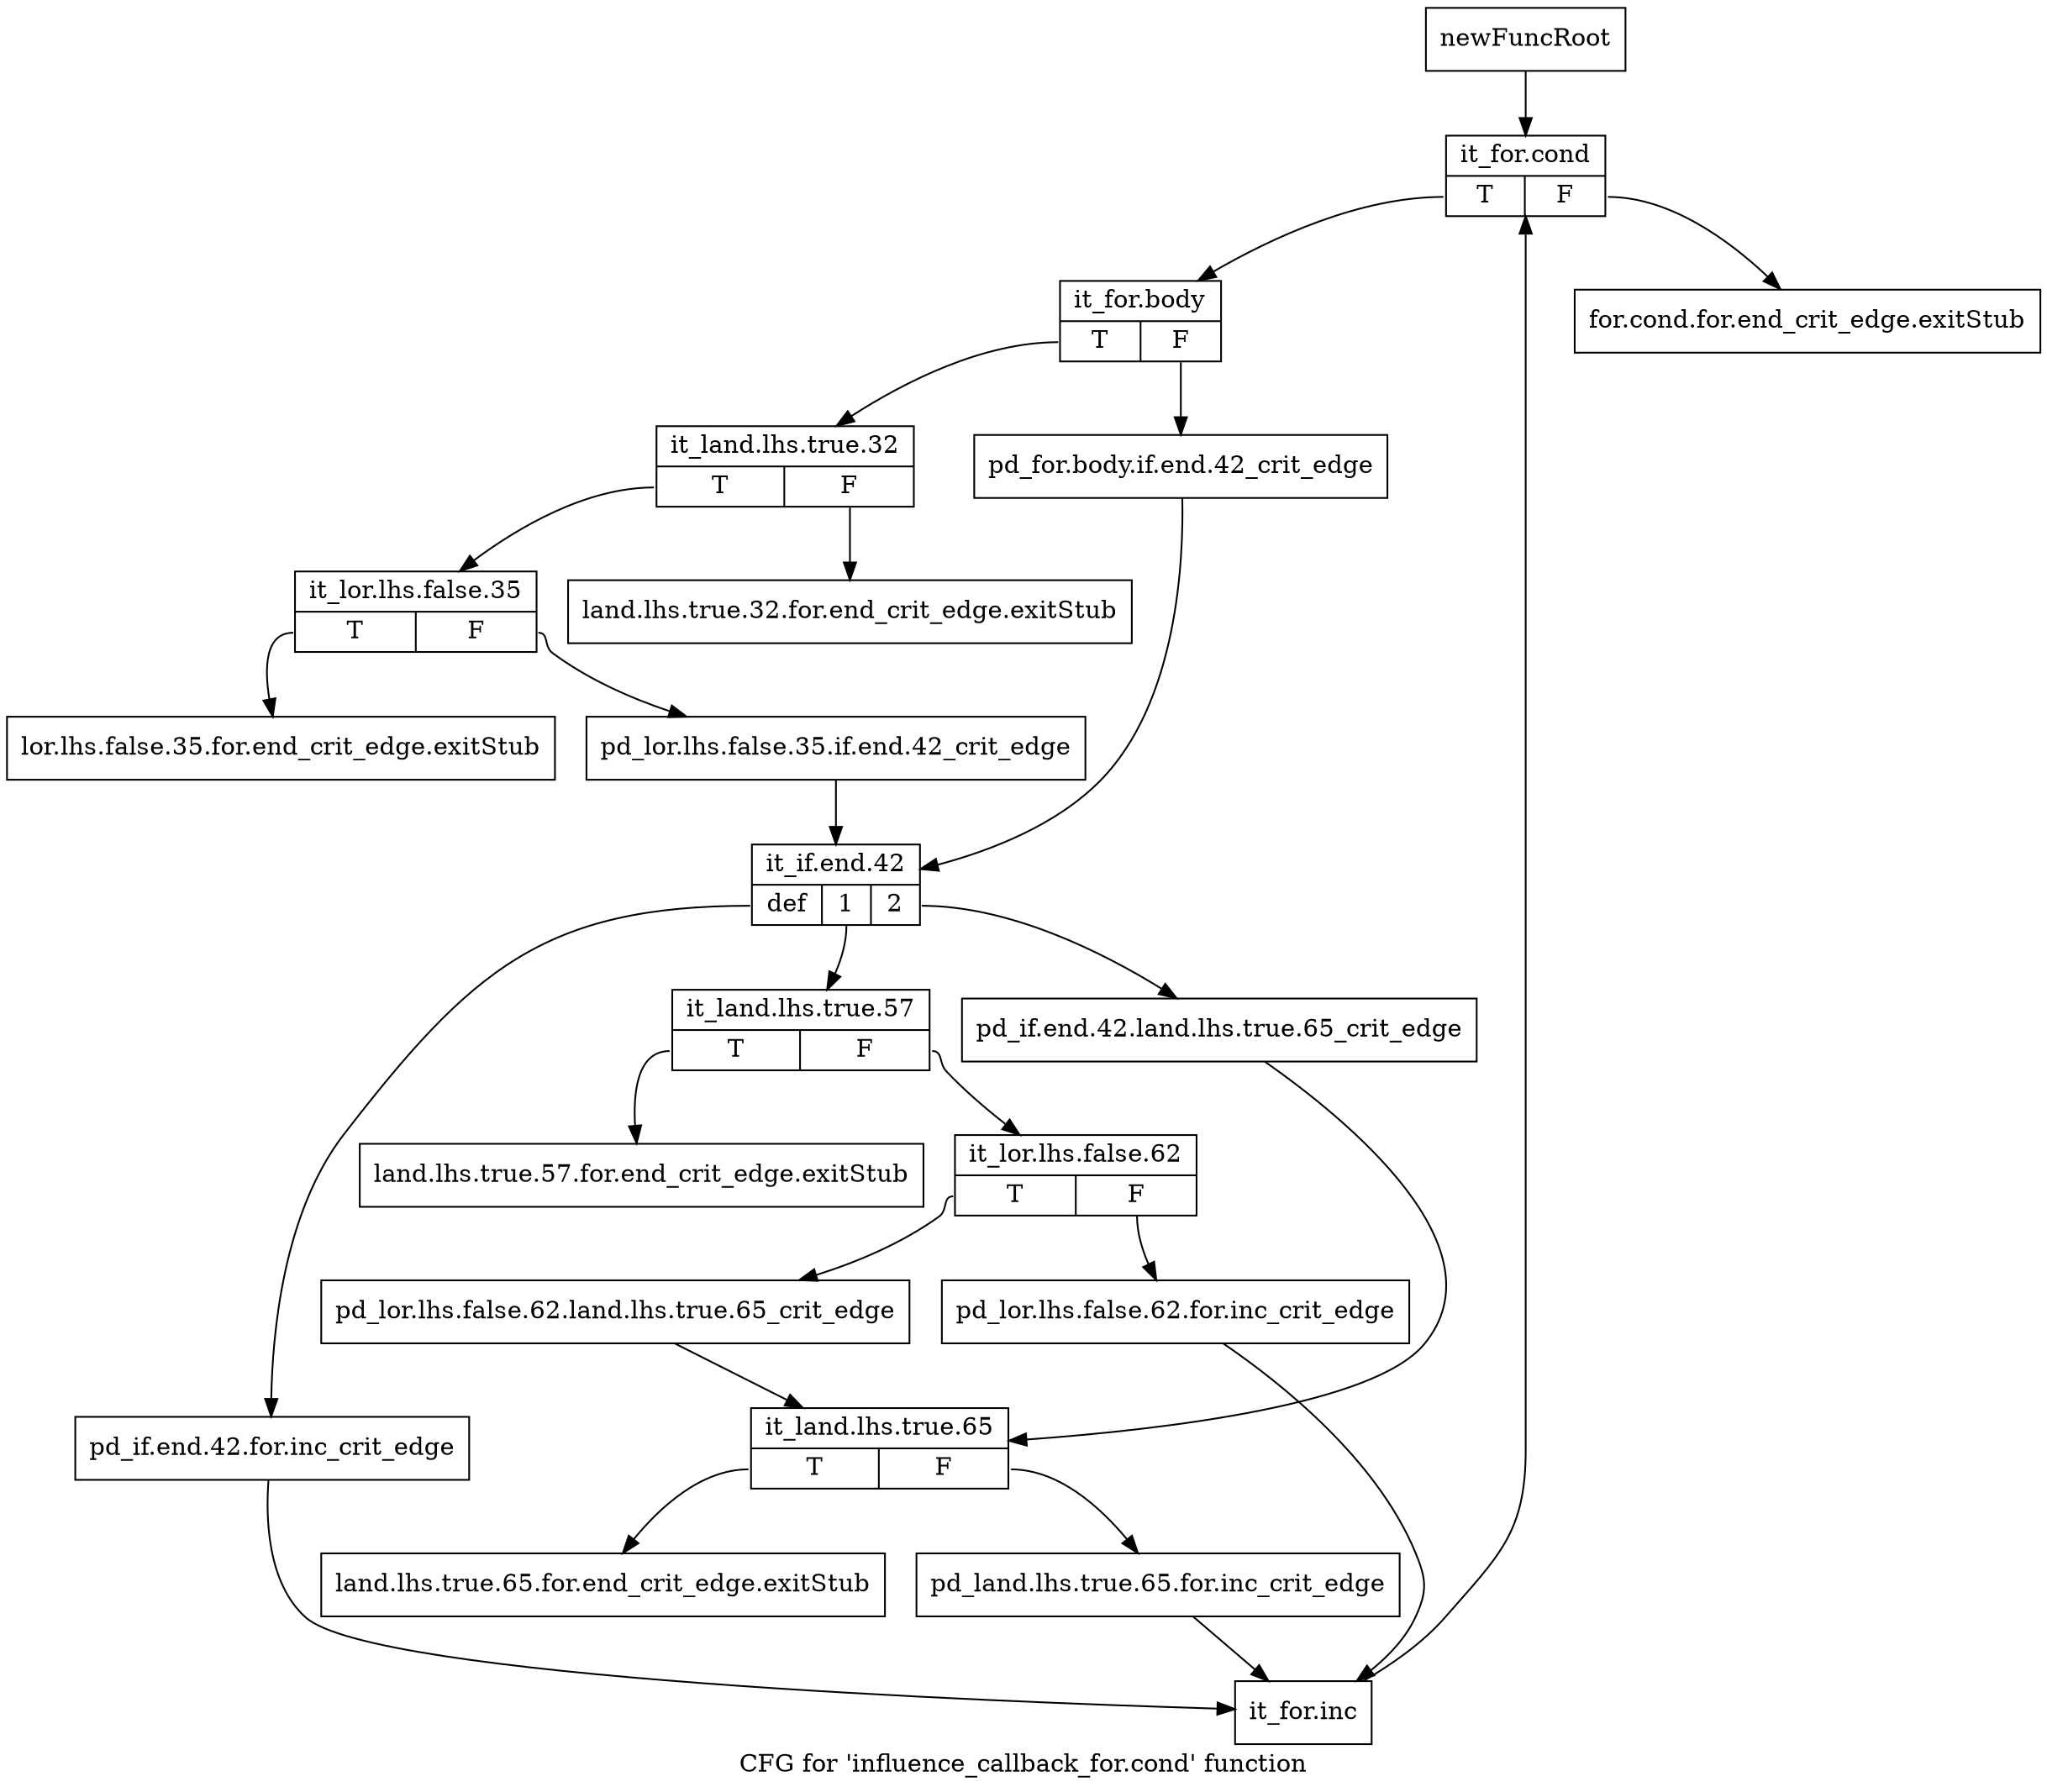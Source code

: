 digraph "CFG for 'influence_callback_for.cond' function" {
	label="CFG for 'influence_callback_for.cond' function";

	Node0x404b1f0 [shape=record,label="{newFuncRoot}"];
	Node0x404b1f0 -> Node0x40553f0;
	Node0x4055260 [shape=record,label="{for.cond.for.end_crit_edge.exitStub}"];
	Node0x40552b0 [shape=record,label="{land.lhs.true.32.for.end_crit_edge.exitStub}"];
	Node0x4055300 [shape=record,label="{lor.lhs.false.35.for.end_crit_edge.exitStub}"];
	Node0x4055350 [shape=record,label="{land.lhs.true.57.for.end_crit_edge.exitStub}"];
	Node0x40553a0 [shape=record,label="{land.lhs.true.65.for.end_crit_edge.exitStub}"];
	Node0x40553f0 [shape=record,label="{it_for.cond|{<s0>T|<s1>F}}"];
	Node0x40553f0:s0 -> Node0x4055440;
	Node0x40553f0:s1 -> Node0x4055260;
	Node0x4055440 [shape=record,label="{it_for.body|{<s0>T|<s1>F}}"];
	Node0x4055440:s0 -> Node0x40554e0;
	Node0x4055440:s1 -> Node0x4055490;
	Node0x4055490 [shape=record,label="{pd_for.body.if.end.42_crit_edge}"];
	Node0x4055490 -> Node0x40555d0;
	Node0x40554e0 [shape=record,label="{it_land.lhs.true.32|{<s0>T|<s1>F}}"];
	Node0x40554e0:s0 -> Node0x4055530;
	Node0x40554e0:s1 -> Node0x40552b0;
	Node0x4055530 [shape=record,label="{it_lor.lhs.false.35|{<s0>T|<s1>F}}"];
	Node0x4055530:s0 -> Node0x4055300;
	Node0x4055530:s1 -> Node0x4055580;
	Node0x4055580 [shape=record,label="{pd_lor.lhs.false.35.if.end.42_crit_edge}"];
	Node0x4055580 -> Node0x40555d0;
	Node0x40555d0 [shape=record,label="{it_if.end.42|{<s0>def|<s1>1|<s2>2}}"];
	Node0x40555d0:s0 -> Node0x4055850;
	Node0x40555d0:s1 -> Node0x4055670;
	Node0x40555d0:s2 -> Node0x4055620;
	Node0x4055620 [shape=record,label="{pd_if.end.42.land.lhs.true.65_crit_edge}"];
	Node0x4055620 -> Node0x40557b0;
	Node0x4055670 [shape=record,label="{it_land.lhs.true.57|{<s0>T|<s1>F}}"];
	Node0x4055670:s0 -> Node0x4055350;
	Node0x4055670:s1 -> Node0x40556c0;
	Node0x40556c0 [shape=record,label="{it_lor.lhs.false.62|{<s0>T|<s1>F}}"];
	Node0x40556c0:s0 -> Node0x4055760;
	Node0x40556c0:s1 -> Node0x4055710;
	Node0x4055710 [shape=record,label="{pd_lor.lhs.false.62.for.inc_crit_edge}"];
	Node0x4055710 -> Node0x40558a0;
	Node0x4055760 [shape=record,label="{pd_lor.lhs.false.62.land.lhs.true.65_crit_edge}"];
	Node0x4055760 -> Node0x40557b0;
	Node0x40557b0 [shape=record,label="{it_land.lhs.true.65|{<s0>T|<s1>F}}"];
	Node0x40557b0:s0 -> Node0x40553a0;
	Node0x40557b0:s1 -> Node0x4055800;
	Node0x4055800 [shape=record,label="{pd_land.lhs.true.65.for.inc_crit_edge}"];
	Node0x4055800 -> Node0x40558a0;
	Node0x4055850 [shape=record,label="{pd_if.end.42.for.inc_crit_edge}"];
	Node0x4055850 -> Node0x40558a0;
	Node0x40558a0 [shape=record,label="{it_for.inc}"];
	Node0x40558a0 -> Node0x40553f0;
}
